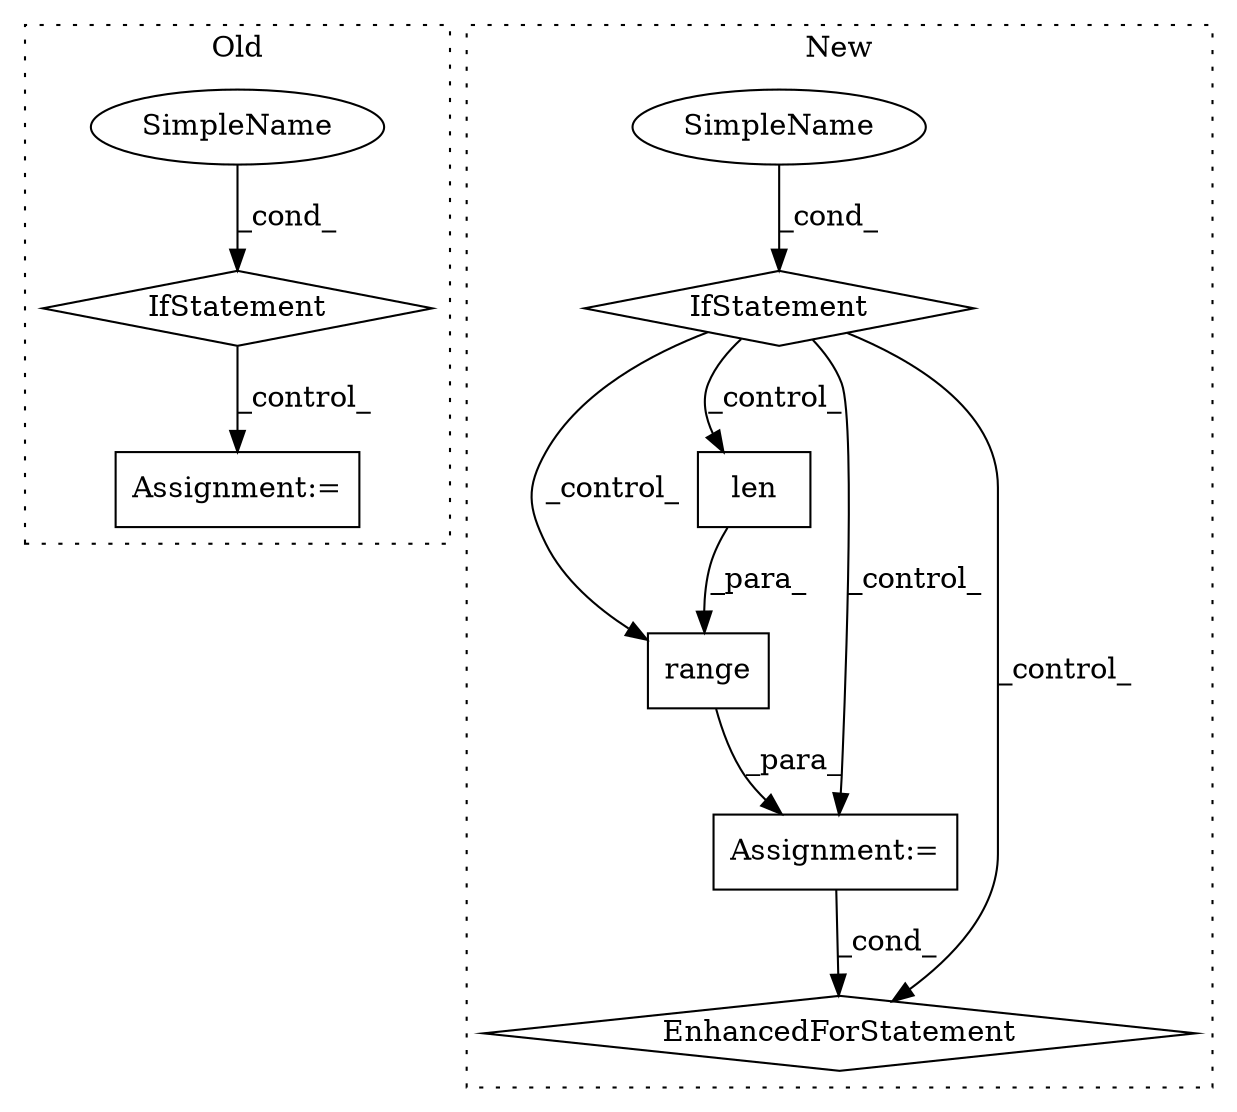 digraph G {
subgraph cluster0 {
1 [label="IfStatement" a="25" s="3728,3737" l="4,2" shape="diamond"];
5 [label="Assignment:=" a="7" s="3754" l="1" shape="box"];
9 [label="SimpleName" a="42" s="3732" l="5" shape="ellipse"];
label = "Old";
style="dotted";
}
subgraph cluster1 {
2 [label="range" a="32" s="4598,4615" l="6,1" shape="box"];
3 [label="Assignment:=" a="7" s="4529,4616" l="61,2" shape="box"];
4 [label="EnhancedForStatement" a="70" s="4529,4616" l="61,2" shape="diamond"];
6 [label="SimpleName" a="42" s="" l="" shape="ellipse"];
7 [label="IfStatement" a="25" s="4485,4517" l="4,2" shape="diamond"];
8 [label="len" a="32" s="4604,4614" l="4,1" shape="box"];
label = "New";
style="dotted";
}
1 -> 5 [label="_control_"];
2 -> 3 [label="_para_"];
3 -> 4 [label="_cond_"];
6 -> 7 [label="_cond_"];
7 -> 8 [label="_control_"];
7 -> 2 [label="_control_"];
7 -> 3 [label="_control_"];
7 -> 4 [label="_control_"];
8 -> 2 [label="_para_"];
9 -> 1 [label="_cond_"];
}